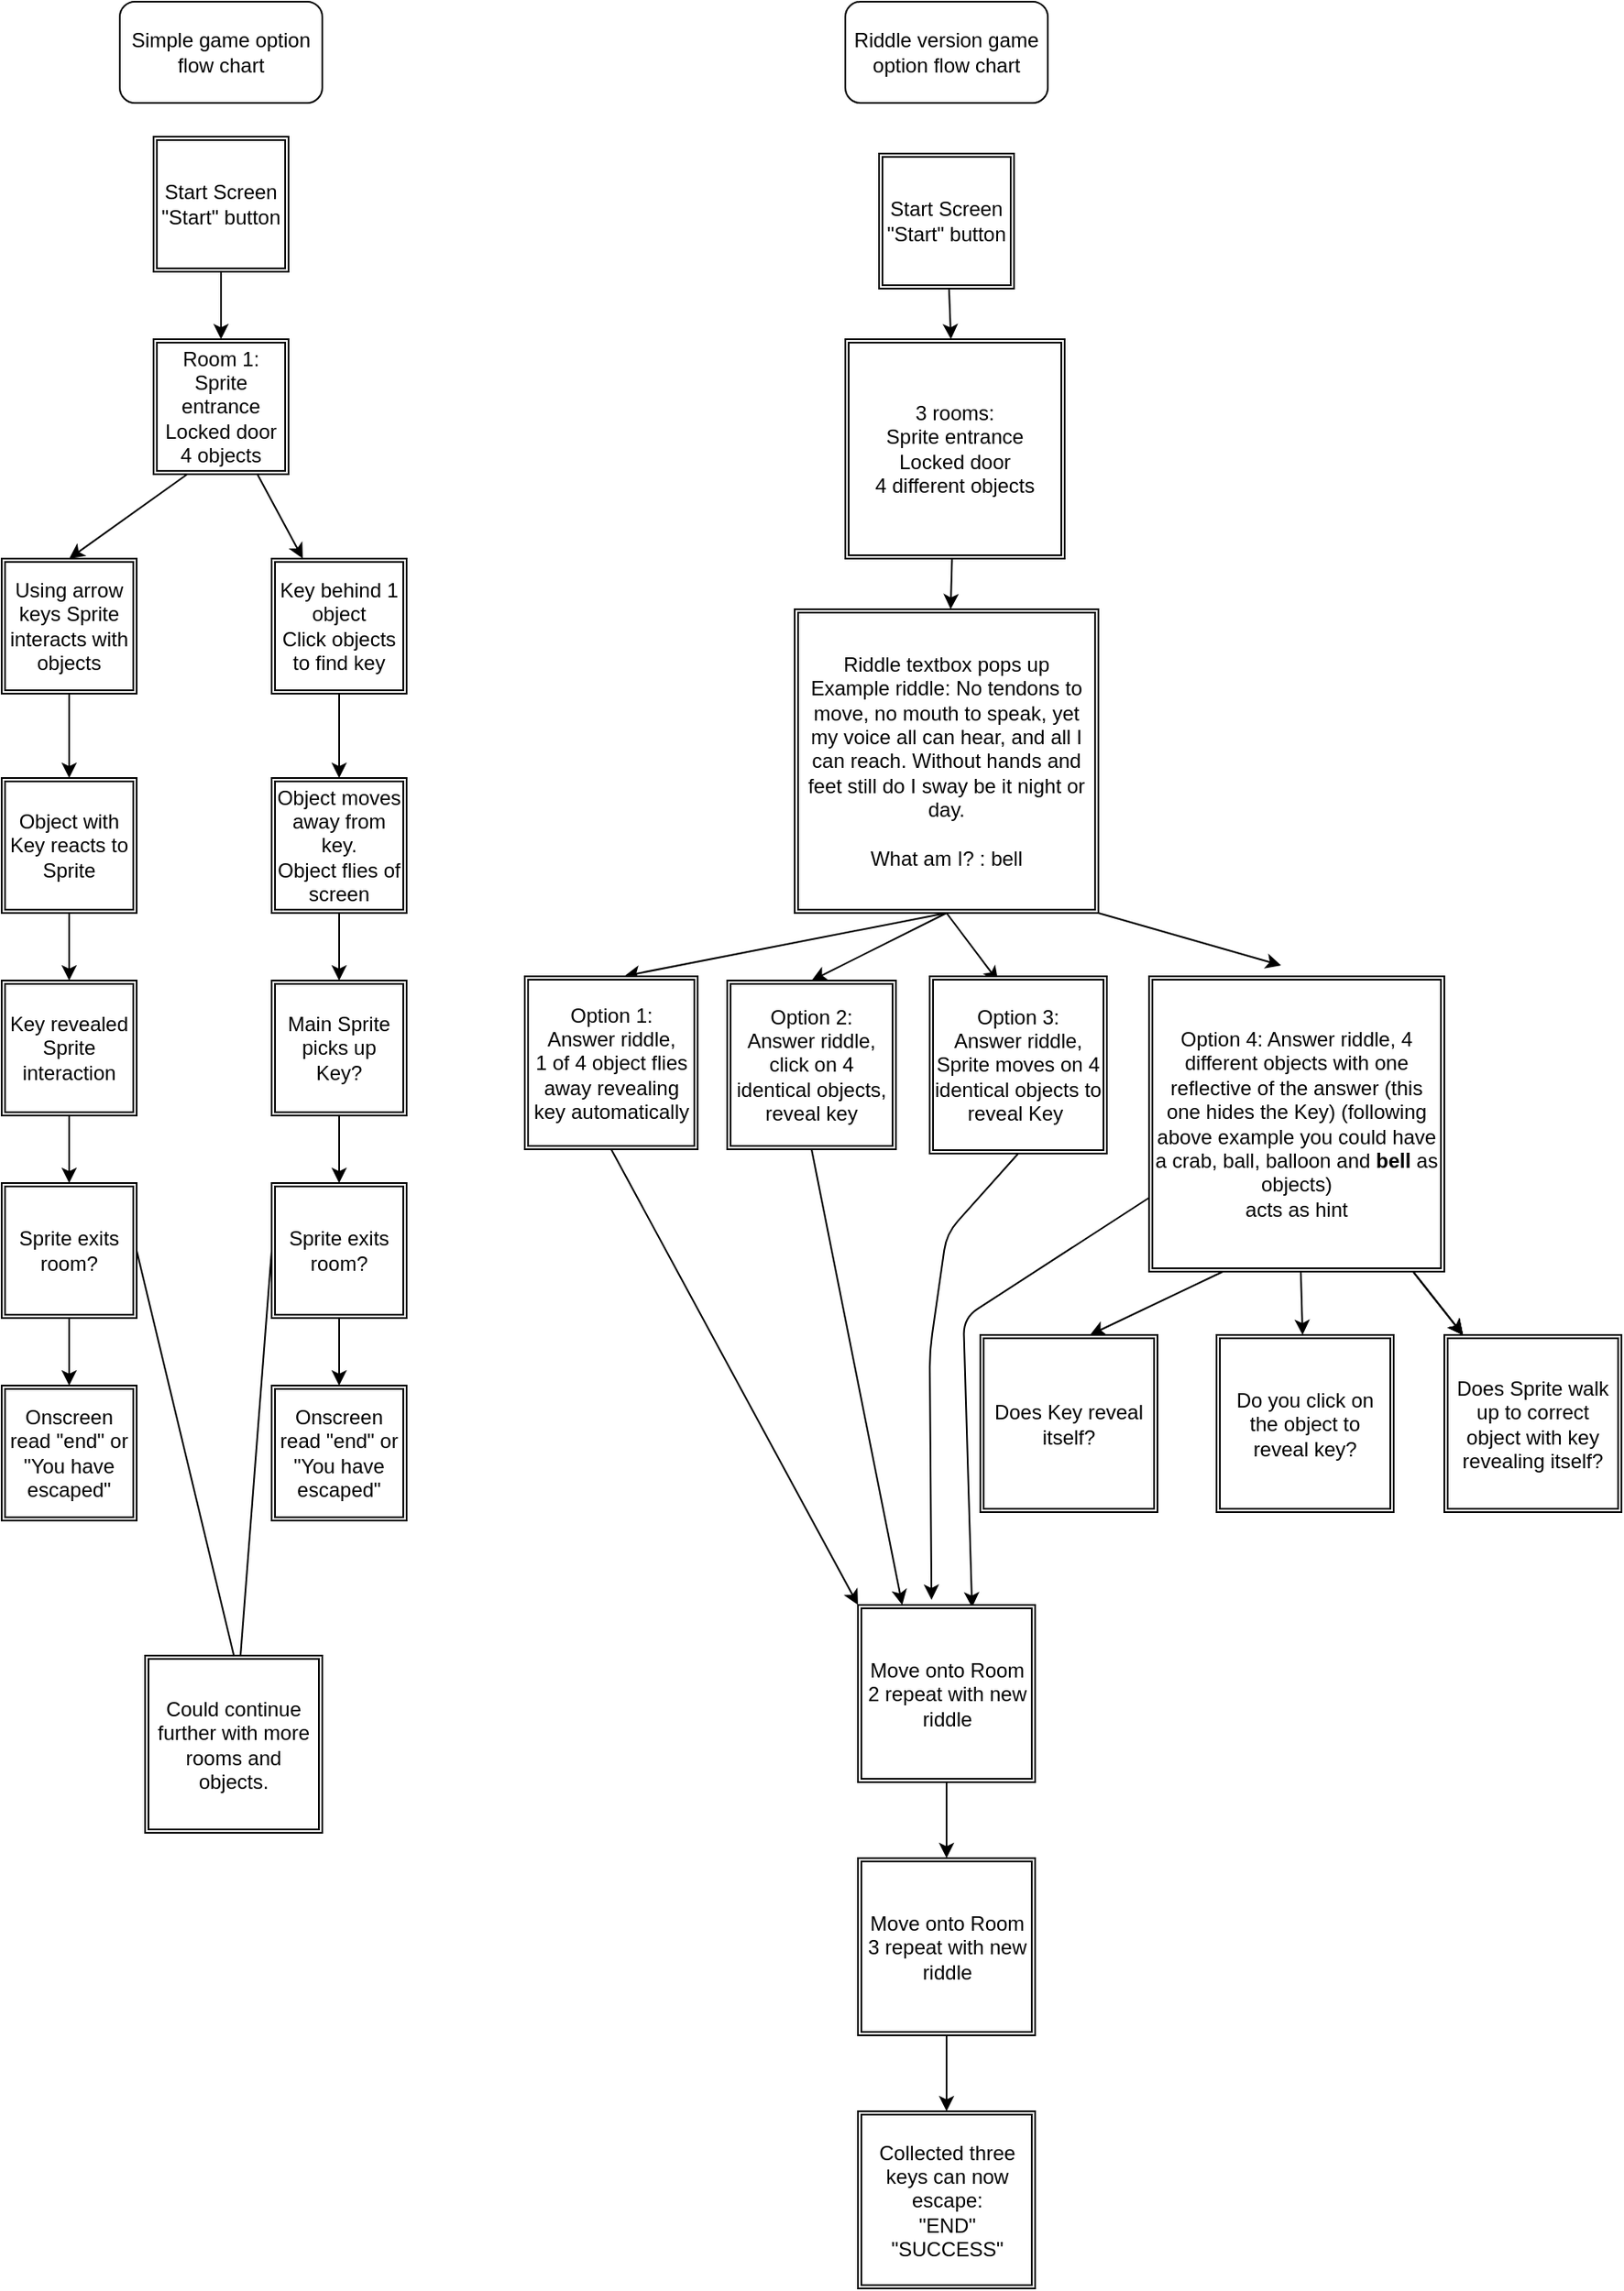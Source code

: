 <mxfile>
    <diagram id="0tCgaVdnk0dX3dPbF2vq" name="Page-1">
        <mxGraphModel dx="1632" dy="2098" grid="1" gridSize="10" guides="1" tooltips="1" connect="1" arrows="1" fold="1" page="1" pageScale="1" pageWidth="850" pageHeight="1100" math="0" shadow="0">
            <root>
                <mxCell id="0"/>
                <mxCell id="1" parent="0"/>
                <mxCell id="9" value="" style="edgeStyle=none;html=1;" edge="1" parent="1" source="2" target="4">
                    <mxGeometry relative="1" as="geometry"/>
                </mxCell>
                <mxCell id="2" value="Start Screen&lt;br&gt;&quot;Start&quot; button" style="shape=ext;double=1;whiteSpace=wrap;html=1;aspect=fixed;" vertex="1" parent="1">
                    <mxGeometry x="210" y="60" width="80" height="80" as="geometry"/>
                </mxCell>
                <mxCell id="10" value="" style="edgeStyle=none;html=1;" edge="1" parent="1" source="4" target="5">
                    <mxGeometry relative="1" as="geometry"/>
                </mxCell>
                <mxCell id="22" style="edgeStyle=none;html=1;exitX=0.25;exitY=1;exitDx=0;exitDy=0;entryX=0.5;entryY=0;entryDx=0;entryDy=0;" edge="1" parent="1" source="4" target="16">
                    <mxGeometry relative="1" as="geometry"/>
                </mxCell>
                <mxCell id="4" value="Room 1:&lt;br&gt;Sprite entrance&lt;br&gt;Locked door&lt;br&gt;4 objects" style="shape=ext;double=1;whiteSpace=wrap;html=1;aspect=fixed;" vertex="1" parent="1">
                    <mxGeometry x="210" y="180" width="80" height="80" as="geometry"/>
                </mxCell>
                <mxCell id="11" value="" style="edgeStyle=none;html=1;" edge="1" parent="1" source="5" target="6">
                    <mxGeometry relative="1" as="geometry"/>
                </mxCell>
                <mxCell id="5" value="Key behind 1 object&lt;br&gt;Click objects to find key" style="shape=ext;double=1;whiteSpace=wrap;html=1;aspect=fixed;" vertex="1" parent="1">
                    <mxGeometry x="280" y="310" width="80" height="80" as="geometry"/>
                </mxCell>
                <mxCell id="12" value="" style="edgeStyle=none;html=1;" edge="1" parent="1" source="6" target="7">
                    <mxGeometry relative="1" as="geometry"/>
                </mxCell>
                <mxCell id="6" value="Object moves away from key.&lt;br&gt;Object flies of screen" style="shape=ext;double=1;whiteSpace=wrap;html=1;aspect=fixed;" vertex="1" parent="1">
                    <mxGeometry x="280" y="440" width="80" height="80" as="geometry"/>
                </mxCell>
                <mxCell id="13" value="" style="edgeStyle=none;html=1;" edge="1" parent="1" source="7" target="8">
                    <mxGeometry relative="1" as="geometry"/>
                </mxCell>
                <mxCell id="7" value="Main Sprite picks up Key?" style="shape=ext;double=1;whiteSpace=wrap;html=1;aspect=fixed;" vertex="1" parent="1">
                    <mxGeometry x="280" y="560" width="80" height="80" as="geometry"/>
                </mxCell>
                <mxCell id="15" value="" style="edgeStyle=none;html=1;" edge="1" parent="1" source="8" target="14">
                    <mxGeometry relative="1" as="geometry"/>
                </mxCell>
                <mxCell id="65" style="edgeStyle=none;html=1;exitX=0;exitY=0.5;exitDx=0;exitDy=0;" edge="1" parent="1" source="8">
                    <mxGeometry relative="1" as="geometry">
                        <mxPoint x="260" y="980" as="targetPoint"/>
                    </mxGeometry>
                </mxCell>
                <mxCell id="8" value="Sprite exits room?" style="shape=ext;double=1;whiteSpace=wrap;html=1;aspect=fixed;" vertex="1" parent="1">
                    <mxGeometry x="280" y="680" width="80" height="80" as="geometry"/>
                </mxCell>
                <mxCell id="14" value="Onscreen read &quot;end&quot; or &quot;You have escaped&quot;" style="shape=ext;double=1;whiteSpace=wrap;html=1;aspect=fixed;" vertex="1" parent="1">
                    <mxGeometry x="280" y="800" width="80" height="80" as="geometry"/>
                </mxCell>
                <mxCell id="23" value="" style="edgeStyle=none;html=1;" edge="1" parent="1" source="16" target="17">
                    <mxGeometry relative="1" as="geometry"/>
                </mxCell>
                <mxCell id="16" value="Using arrow keys Sprite interacts with objects" style="shape=ext;double=1;whiteSpace=wrap;html=1;aspect=fixed;" vertex="1" parent="1">
                    <mxGeometry x="120" y="310" width="80" height="80" as="geometry"/>
                </mxCell>
                <mxCell id="24" value="" style="edgeStyle=none;html=1;" edge="1" parent="1" source="17" target="18">
                    <mxGeometry relative="1" as="geometry"/>
                </mxCell>
                <mxCell id="17" value="Object with Key reacts to Sprite" style="shape=ext;double=1;whiteSpace=wrap;html=1;aspect=fixed;" vertex="1" parent="1">
                    <mxGeometry x="120" y="440" width="80" height="80" as="geometry"/>
                </mxCell>
                <mxCell id="25" value="" style="edgeStyle=none;html=1;" edge="1" parent="1" source="18" target="20">
                    <mxGeometry relative="1" as="geometry"/>
                </mxCell>
                <mxCell id="18" value="Key revealed&lt;br&gt;Sprite interaction" style="shape=ext;double=1;whiteSpace=wrap;html=1;aspect=fixed;" vertex="1" parent="1">
                    <mxGeometry x="120" y="560" width="80" height="80" as="geometry"/>
                </mxCell>
                <mxCell id="26" value="" style="edgeStyle=none;html=1;" edge="1" parent="1" source="20" target="21">
                    <mxGeometry relative="1" as="geometry"/>
                </mxCell>
                <mxCell id="66" style="edgeStyle=none;html=1;exitX=1;exitY=0.5;exitDx=0;exitDy=0;" edge="1" parent="1" source="20">
                    <mxGeometry relative="1" as="geometry">
                        <mxPoint x="260" y="970" as="targetPoint"/>
                    </mxGeometry>
                </mxCell>
                <mxCell id="20" value="Sprite exits room?" style="shape=ext;double=1;whiteSpace=wrap;html=1;aspect=fixed;" vertex="1" parent="1">
                    <mxGeometry x="120" y="680" width="80" height="80" as="geometry"/>
                </mxCell>
                <mxCell id="21" value="Onscreen read &quot;end&quot; or &quot;You have escaped&quot;" style="shape=ext;double=1;whiteSpace=wrap;html=1;aspect=fixed;" vertex="1" parent="1">
                    <mxGeometry x="120" y="800" width="80" height="80" as="geometry"/>
                </mxCell>
                <mxCell id="28" value="Simple game option flow chart" style="rounded=1;whiteSpace=wrap;html=1;" vertex="1" parent="1">
                    <mxGeometry x="190" y="-20" width="120" height="60" as="geometry"/>
                </mxCell>
                <mxCell id="29" value="Riddle version game option flow chart" style="rounded=1;whiteSpace=wrap;html=1;" vertex="1" parent="1">
                    <mxGeometry x="620" y="-20" width="120" height="60" as="geometry"/>
                </mxCell>
                <mxCell id="32" value="" style="edgeStyle=none;html=1;" edge="1" parent="1" source="30" target="31">
                    <mxGeometry relative="1" as="geometry"/>
                </mxCell>
                <mxCell id="30" value="Start Screen&lt;br&gt;&quot;Start&quot; button" style="shape=ext;double=1;whiteSpace=wrap;html=1;aspect=fixed;" vertex="1" parent="1">
                    <mxGeometry x="640" y="70" width="80" height="80" as="geometry"/>
                </mxCell>
                <mxCell id="37" value="" style="edgeStyle=none;html=1;" edge="1" parent="1" source="31" target="33">
                    <mxGeometry relative="1" as="geometry"/>
                </mxCell>
                <mxCell id="31" value="3 rooms:&lt;br&gt;Sprite entrance&lt;br&gt;Locked door&lt;br&gt;4 different objects" style="shape=ext;double=1;whiteSpace=wrap;html=1;aspect=fixed;" vertex="1" parent="1">
                    <mxGeometry x="620" y="180" width="130" height="130" as="geometry"/>
                </mxCell>
                <mxCell id="49" style="edgeStyle=none;html=1;exitX=0.5;exitY=1;exitDx=0;exitDy=0;entryX=0.578;entryY=-0.002;entryDx=0;entryDy=0;entryPerimeter=0;" edge="1" parent="1" source="33" target="48">
                    <mxGeometry relative="1" as="geometry"/>
                </mxCell>
                <mxCell id="50" style="edgeStyle=none;html=1;exitX=0.5;exitY=1;exitDx=0;exitDy=0;entryX=0.5;entryY=0;entryDx=0;entryDy=0;" edge="1" parent="1" source="33" target="38">
                    <mxGeometry relative="1" as="geometry"/>
                </mxCell>
                <mxCell id="51" style="edgeStyle=none;html=1;exitX=0.5;exitY=1;exitDx=0;exitDy=0;entryX=0.387;entryY=0.03;entryDx=0;entryDy=0;entryPerimeter=0;" edge="1" parent="1" source="33" target="39">
                    <mxGeometry relative="1" as="geometry"/>
                </mxCell>
                <mxCell id="54" style="edgeStyle=none;html=1;exitX=1;exitY=1;exitDx=0;exitDy=0;entryX=0.447;entryY=-0.037;entryDx=0;entryDy=0;entryPerimeter=0;" edge="1" parent="1" source="33" target="40">
                    <mxGeometry relative="1" as="geometry"/>
                </mxCell>
                <mxCell id="33" value="Riddle textbox pops up&lt;br&gt;Example riddle: No tendons to move, no mouth to speak, yet my voice all can hear, and all I can reach. Without hands and feet still do I sway be it night or day.&lt;br&gt;&lt;br&gt;What am I? : bell" style="shape=ext;double=1;whiteSpace=wrap;html=1;aspect=fixed;" vertex="1" parent="1">
                    <mxGeometry x="590" y="340" width="180" height="180" as="geometry"/>
                </mxCell>
                <mxCell id="57" style="edgeStyle=none;html=1;exitX=0.5;exitY=1;exitDx=0;exitDy=0;entryX=0.25;entryY=0;entryDx=0;entryDy=0;" edge="1" parent="1" source="38" target="55">
                    <mxGeometry relative="1" as="geometry"/>
                </mxCell>
                <mxCell id="38" value="Option 2:&lt;br&gt;Answer riddle, click on 4 identical objects,&lt;br&gt;reveal key" style="shape=ext;double=1;whiteSpace=wrap;html=1;aspect=fixed;" vertex="1" parent="1">
                    <mxGeometry x="550" y="560" width="100" height="100" as="geometry"/>
                </mxCell>
                <mxCell id="58" style="edgeStyle=none;html=1;exitX=0.5;exitY=1;exitDx=0;exitDy=0;entryX=0.415;entryY=-0.029;entryDx=0;entryDy=0;entryPerimeter=0;" edge="1" parent="1" source="39" target="55">
                    <mxGeometry relative="1" as="geometry">
                        <Array as="points">
                            <mxPoint x="680" y="710"/>
                            <mxPoint x="670" y="780"/>
                        </Array>
                    </mxGeometry>
                </mxCell>
                <mxCell id="39" value="Option 3:&lt;br&gt;Answer riddle,&lt;br&gt;Sprite moves on 4 identical objects to reveal Key&amp;nbsp;" style="shape=ext;double=1;whiteSpace=wrap;html=1;aspect=fixed;" vertex="1" parent="1">
                    <mxGeometry x="670" y="557.5" width="105" height="105" as="geometry"/>
                </mxCell>
                <mxCell id="44" value="" style="edgeStyle=none;html=1;" edge="1" parent="1" source="40" target="43">
                    <mxGeometry relative="1" as="geometry"/>
                </mxCell>
                <mxCell id="45" value="" style="edgeStyle=none;html=1;" edge="1" parent="1" source="40" target="43">
                    <mxGeometry relative="1" as="geometry"/>
                </mxCell>
                <mxCell id="46" value="" style="edgeStyle=none;html=1;" edge="1" parent="1" source="40" target="43">
                    <mxGeometry relative="1" as="geometry"/>
                </mxCell>
                <mxCell id="47" style="edgeStyle=none;html=1;exitX=0.25;exitY=1;exitDx=0;exitDy=0;entryX=0.619;entryY=0;entryDx=0;entryDy=0;entryPerimeter=0;" edge="1" parent="1" source="40" target="42">
                    <mxGeometry relative="1" as="geometry"/>
                </mxCell>
                <mxCell id="53" value="" style="edgeStyle=none;html=1;" edge="1" parent="1" source="40" target="52">
                    <mxGeometry relative="1" as="geometry"/>
                </mxCell>
                <mxCell id="59" style="edgeStyle=none;html=1;exitX=0;exitY=0.75;exitDx=0;exitDy=0;entryX=0.644;entryY=0.014;entryDx=0;entryDy=0;entryPerimeter=0;" edge="1" parent="1" source="40" target="55">
                    <mxGeometry relative="1" as="geometry">
                        <mxPoint x="690" y="920" as="targetPoint"/>
                        <Array as="points">
                            <mxPoint x="690" y="760"/>
                        </Array>
                    </mxGeometry>
                </mxCell>
                <mxCell id="40" value="Option 4: Answer riddle, 4 different objects with one reflective of the answer (this one hides the Key) (following above example you could have a crab, ball, balloon and &lt;b&gt;bell&lt;/b&gt; as objects)&lt;br&gt;acts as hint" style="shape=ext;double=1;whiteSpace=wrap;html=1;aspect=fixed;" vertex="1" parent="1">
                    <mxGeometry x="800" y="557.5" width="175" height="175" as="geometry"/>
                </mxCell>
                <mxCell id="42" value="Does Key reveal itself?" style="shape=ext;double=1;whiteSpace=wrap;html=1;aspect=fixed;" vertex="1" parent="1">
                    <mxGeometry x="700" y="770" width="105" height="105" as="geometry"/>
                </mxCell>
                <mxCell id="43" value="Does Sprite walk up to correct object with key revealing itself?" style="shape=ext;double=1;whiteSpace=wrap;html=1;aspect=fixed;" vertex="1" parent="1">
                    <mxGeometry x="975" y="770" width="105" height="105" as="geometry"/>
                </mxCell>
                <mxCell id="56" style="edgeStyle=none;html=1;exitX=0.5;exitY=1;exitDx=0;exitDy=0;entryX=0;entryY=0;entryDx=0;entryDy=0;" edge="1" parent="1" source="48" target="55">
                    <mxGeometry relative="1" as="geometry"/>
                </mxCell>
                <mxCell id="48" value="Option 1:&lt;br&gt;Answer riddle,&lt;br&gt;1 of 4 object flies away revealing key automatically" style="shape=ext;double=1;whiteSpace=wrap;html=1;aspect=fixed;" vertex="1" parent="1">
                    <mxGeometry x="430" y="557.5" width="102.5" height="102.5" as="geometry"/>
                </mxCell>
                <mxCell id="52" value="Do you click on the object to reveal key?" style="shape=ext;double=1;whiteSpace=wrap;html=1;aspect=fixed;" vertex="1" parent="1">
                    <mxGeometry x="840" y="770" width="105" height="105" as="geometry"/>
                </mxCell>
                <mxCell id="62" style="edgeStyle=none;html=1;exitX=0.5;exitY=1;exitDx=0;exitDy=0;entryX=0.5;entryY=0;entryDx=0;entryDy=0;" edge="1" parent="1" source="55" target="61">
                    <mxGeometry relative="1" as="geometry"/>
                </mxCell>
                <mxCell id="55" value="Move onto Room 2 repeat with new riddle" style="shape=ext;double=1;whiteSpace=wrap;html=1;aspect=fixed;" vertex="1" parent="1">
                    <mxGeometry x="627.5" y="930" width="105" height="105" as="geometry"/>
                </mxCell>
                <mxCell id="64" value="" style="edgeStyle=none;html=1;" edge="1" parent="1" source="61" target="63">
                    <mxGeometry relative="1" as="geometry"/>
                </mxCell>
                <mxCell id="61" value="Move onto Room 3 repeat with new riddle" style="shape=ext;double=1;whiteSpace=wrap;html=1;aspect=fixed;" vertex="1" parent="1">
                    <mxGeometry x="627.5" y="1080" width="105" height="105" as="geometry"/>
                </mxCell>
                <mxCell id="63" value="Collected three keys can now escape:&lt;br&gt;&quot;END&quot;&lt;br&gt;&quot;SUCCESS&quot;" style="shape=ext;double=1;whiteSpace=wrap;html=1;aspect=fixed;" vertex="1" parent="1">
                    <mxGeometry x="627.5" y="1230" width="105" height="105" as="geometry"/>
                </mxCell>
                <mxCell id="67" value="Could continue further with more rooms and objects." style="shape=ext;double=1;whiteSpace=wrap;html=1;aspect=fixed;" vertex="1" parent="1">
                    <mxGeometry x="205" y="960" width="105" height="105" as="geometry"/>
                </mxCell>
            </root>
        </mxGraphModel>
    </diagram>
</mxfile>